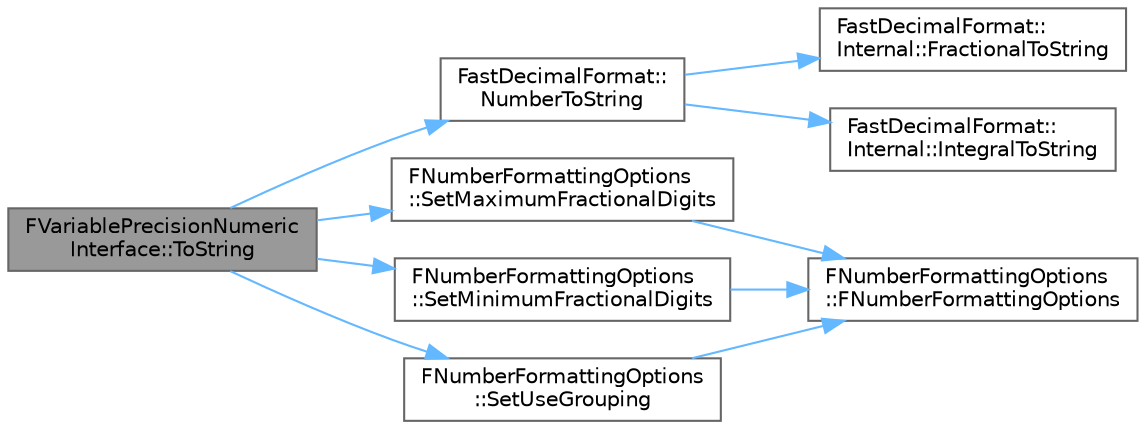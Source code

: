 digraph "FVariablePrecisionNumericInterface::ToString"
{
 // INTERACTIVE_SVG=YES
 // LATEX_PDF_SIZE
  bgcolor="transparent";
  edge [fontname=Helvetica,fontsize=10,labelfontname=Helvetica,labelfontsize=10];
  node [fontname=Helvetica,fontsize=10,shape=box,height=0.2,width=0.4];
  rankdir="LR";
  Node1 [id="Node000001",label="FVariablePrecisionNumeric\lInterface::ToString",height=0.2,width=0.4,color="gray40", fillcolor="grey60", style="filled", fontcolor="black",tooltip="Convert the type to/from a string."];
  Node1 -> Node2 [id="edge1_Node000001_Node000002",color="steelblue1",style="solid",tooltip=" "];
  Node2 [id="Node000002",label="FastDecimalFormat::\lNumberToString",height=0.2,width=0.4,color="grey40", fillcolor="white", style="filled",URL="$da/d6a/namespaceFastDecimalFormat.html#aa98fe6403e4b2efa225c59e0e60c2aff",tooltip=" "];
  Node2 -> Node3 [id="edge2_Node000002_Node000003",color="steelblue1",style="solid",tooltip=" "];
  Node3 [id="Node000003",label="FastDecimalFormat::\lInternal::FractionalToString",height=0.2,width=0.4,color="grey40", fillcolor="white", style="filled",URL="$de/ddb/namespaceFastDecimalFormat_1_1Internal.html#ab12f77a9b66ccb4ae7a86e254b87a35e",tooltip=" "];
  Node2 -> Node4 [id="edge3_Node000002_Node000004",color="steelblue1",style="solid",tooltip=" "];
  Node4 [id="Node000004",label="FastDecimalFormat::\lInternal::IntegralToString",height=0.2,width=0.4,color="grey40", fillcolor="white", style="filled",URL="$de/ddb/namespaceFastDecimalFormat_1_1Internal.html#aa51dbd88f1bea91b5484458aab0c512a",tooltip=" "];
  Node1 -> Node5 [id="edge4_Node000001_Node000005",color="steelblue1",style="solid",tooltip=" "];
  Node5 [id="Node000005",label="FNumberFormattingOptions\l::SetMaximumFractionalDigits",height=0.2,width=0.4,color="grey40", fillcolor="white", style="filled",URL="$dc/d74/structFNumberFormattingOptions.html#a40a045711bdc856dbc7d5da22ad4cfde",tooltip=" "];
  Node5 -> Node6 [id="edge5_Node000005_Node000006",color="steelblue1",style="solid",tooltip=" "];
  Node6 [id="Node000006",label="FNumberFormattingOptions\l::FNumberFormattingOptions",height=0.2,width=0.4,color="grey40", fillcolor="white", style="filled",URL="$dc/d74/structFNumberFormattingOptions.html#a82ece22aaacfe93b257e61002ab765cc",tooltip=" "];
  Node1 -> Node7 [id="edge6_Node000001_Node000007",color="steelblue1",style="solid",tooltip=" "];
  Node7 [id="Node000007",label="FNumberFormattingOptions\l::SetMinimumFractionalDigits",height=0.2,width=0.4,color="grey40", fillcolor="white", style="filled",URL="$dc/d74/structFNumberFormattingOptions.html#a9bfce026e92a9b6209258480ab2452bc",tooltip=" "];
  Node7 -> Node6 [id="edge7_Node000007_Node000006",color="steelblue1",style="solid",tooltip=" "];
  Node1 -> Node8 [id="edge8_Node000001_Node000008",color="steelblue1",style="solid",tooltip=" "];
  Node8 [id="Node000008",label="FNumberFormattingOptions\l::SetUseGrouping",height=0.2,width=0.4,color="grey40", fillcolor="white", style="filled",URL="$dc/d74/structFNumberFormattingOptions.html#a1664a46cfe2a1c3d8ed784eec30ffc85",tooltip=" "];
  Node8 -> Node6 [id="edge9_Node000008_Node000006",color="steelblue1",style="solid",tooltip=" "];
}
